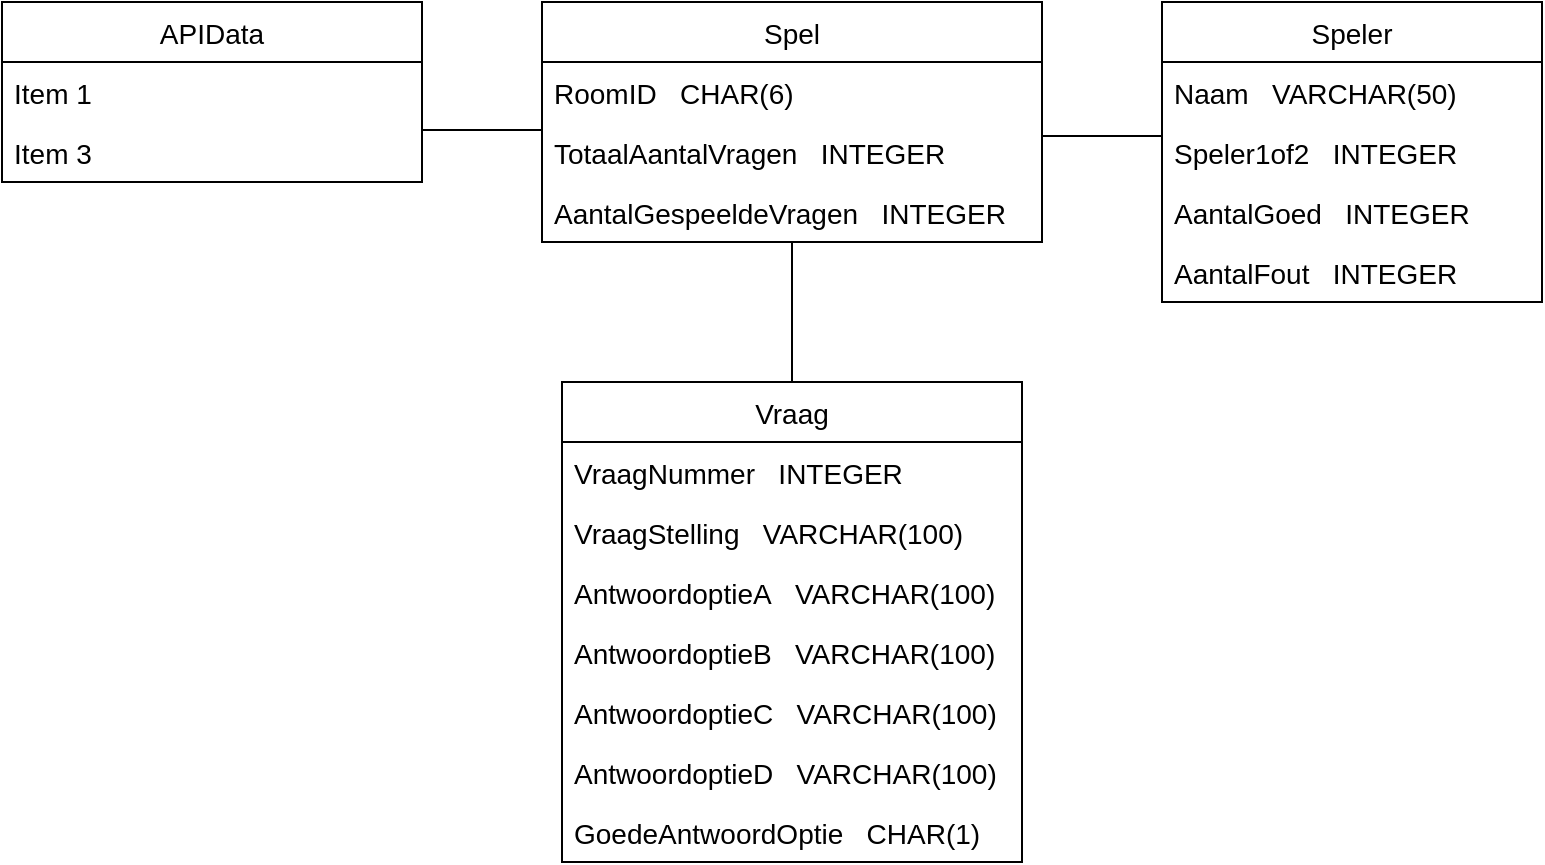 <mxfile version="17.4.6" type="device"><diagram id="QeYj5l3NH060SMBa5xCd" name="Page-1"><mxGraphModel dx="1865" dy="579" grid="1" gridSize="10" guides="1" tooltips="1" connect="1" arrows="1" fold="1" page="1" pageScale="1" pageWidth="827" pageHeight="1169" math="0" shadow="0"><root><mxCell id="0"/><mxCell id="1" parent="0"/><mxCell id="-872JzXWpfTxcPEyiLG_-4" value="Speler" style="swimlane;fontStyle=0;childLayout=stackLayout;horizontal=1;startSize=30;horizontalStack=0;resizeParent=1;resizeParentMax=0;resizeLast=0;collapsible=1;marginBottom=0;fontSize=14;" vertex="1" parent="1"><mxGeometry x="530" y="160" width="190" height="150" as="geometry"/></mxCell><mxCell id="-872JzXWpfTxcPEyiLG_-5" value="Naam   VARCHAR(50)" style="text;strokeColor=none;fillColor=none;align=left;verticalAlign=middle;spacingLeft=4;spacingRight=4;overflow=hidden;points=[[0,0.5],[1,0.5]];portConstraint=eastwest;rotatable=0;fontSize=14;" vertex="1" parent="-872JzXWpfTxcPEyiLG_-4"><mxGeometry y="30" width="190" height="30" as="geometry"/></mxCell><mxCell id="-872JzXWpfTxcPEyiLG_-13" value="Speler1of2   INTEGER" style="text;strokeColor=none;fillColor=none;align=left;verticalAlign=middle;spacingLeft=4;spacingRight=4;overflow=hidden;points=[[0,0.5],[1,0.5]];portConstraint=eastwest;rotatable=0;fontSize=14;" vertex="1" parent="-872JzXWpfTxcPEyiLG_-4"><mxGeometry y="60" width="190" height="30" as="geometry"/></mxCell><mxCell id="-872JzXWpfTxcPEyiLG_-7" value="AantalGoed   INTEGER" style="text;strokeColor=none;fillColor=none;align=left;verticalAlign=middle;spacingLeft=4;spacingRight=4;overflow=hidden;points=[[0,0.5],[1,0.5]];portConstraint=eastwest;rotatable=0;fontSize=14;" vertex="1" parent="-872JzXWpfTxcPEyiLG_-4"><mxGeometry y="90" width="190" height="30" as="geometry"/></mxCell><mxCell id="-872JzXWpfTxcPEyiLG_-12" value="AantalFout   INTEGER" style="text;strokeColor=none;fillColor=none;align=left;verticalAlign=middle;spacingLeft=4;spacingRight=4;overflow=hidden;points=[[0,0.5],[1,0.5]];portConstraint=eastwest;rotatable=0;fontSize=14;" vertex="1" parent="-872JzXWpfTxcPEyiLG_-4"><mxGeometry y="120" width="190" height="30" as="geometry"/></mxCell><mxCell id="-872JzXWpfTxcPEyiLG_-8" value="Spel" style="swimlane;fontStyle=0;childLayout=stackLayout;horizontal=1;startSize=30;horizontalStack=0;resizeParent=1;resizeParentMax=0;resizeLast=0;collapsible=1;marginBottom=0;fontSize=14;" vertex="1" parent="1"><mxGeometry x="220" y="160" width="250" height="120" as="geometry"/></mxCell><mxCell id="-872JzXWpfTxcPEyiLG_-10" value="RoomID   CHAR(6)" style="text;strokeColor=none;fillColor=none;align=left;verticalAlign=middle;spacingLeft=4;spacingRight=4;overflow=hidden;points=[[0,0.5],[1,0.5]];portConstraint=eastwest;rotatable=0;fontSize=14;" vertex="1" parent="-872JzXWpfTxcPEyiLG_-8"><mxGeometry y="30" width="250" height="30" as="geometry"/></mxCell><mxCell id="-872JzXWpfTxcPEyiLG_-19" value="TotaalAantalVragen   INTEGER" style="text;strokeColor=none;fillColor=none;align=left;verticalAlign=middle;spacingLeft=4;spacingRight=4;overflow=hidden;points=[[0,0.5],[1,0.5]];portConstraint=eastwest;rotatable=0;fontSize=14;" vertex="1" parent="-872JzXWpfTxcPEyiLG_-8"><mxGeometry y="60" width="250" height="30" as="geometry"/></mxCell><mxCell id="-872JzXWpfTxcPEyiLG_-17" value="AantalGespeeldeVragen   INTEGER" style="text;strokeColor=none;fillColor=none;align=left;verticalAlign=middle;spacingLeft=4;spacingRight=4;overflow=hidden;points=[[0,0.5],[1,0.5]];portConstraint=eastwest;rotatable=0;fontSize=14;" vertex="1" parent="-872JzXWpfTxcPEyiLG_-8"><mxGeometry y="90" width="250" height="30" as="geometry"/></mxCell><mxCell id="-872JzXWpfTxcPEyiLG_-14" value="APIData" style="swimlane;fontStyle=0;childLayout=stackLayout;horizontal=1;startSize=30;horizontalStack=0;resizeParent=1;resizeParentMax=0;resizeLast=0;collapsible=1;marginBottom=0;fontSize=14;" vertex="1" parent="1"><mxGeometry x="-50" y="160" width="210" height="90" as="geometry"/></mxCell><mxCell id="-872JzXWpfTxcPEyiLG_-15" value="Item 1" style="text;strokeColor=none;fillColor=none;align=left;verticalAlign=middle;spacingLeft=4;spacingRight=4;overflow=hidden;points=[[0,0.5],[1,0.5]];portConstraint=eastwest;rotatable=0;fontSize=14;" vertex="1" parent="-872JzXWpfTxcPEyiLG_-14"><mxGeometry y="30" width="210" height="30" as="geometry"/></mxCell><mxCell id="-872JzXWpfTxcPEyiLG_-35" value="Item 3" style="text;strokeColor=none;fillColor=none;align=left;verticalAlign=middle;spacingLeft=4;spacingRight=4;overflow=hidden;points=[[0,0.5],[1,0.5]];portConstraint=eastwest;rotatable=0;fontSize=14;" vertex="1" parent="-872JzXWpfTxcPEyiLG_-14"><mxGeometry y="60" width="210" height="30" as="geometry"/></mxCell><mxCell id="-872JzXWpfTxcPEyiLG_-20" value="Vraag" style="swimlane;fontStyle=0;childLayout=stackLayout;horizontal=1;startSize=30;horizontalStack=0;resizeParent=1;resizeParentMax=0;resizeLast=0;collapsible=1;marginBottom=0;fontSize=14;" vertex="1" parent="1"><mxGeometry x="230" y="350" width="230" height="240" as="geometry"/></mxCell><mxCell id="-872JzXWpfTxcPEyiLG_-21" value="VraagNummer   INTEGER" style="text;strokeColor=none;fillColor=none;align=left;verticalAlign=middle;spacingLeft=4;spacingRight=4;overflow=hidden;points=[[0,0.5],[1,0.5]];portConstraint=eastwest;rotatable=0;fontSize=14;" vertex="1" parent="-872JzXWpfTxcPEyiLG_-20"><mxGeometry y="30" width="230" height="30" as="geometry"/></mxCell><mxCell id="-872JzXWpfTxcPEyiLG_-22" value="VraagStelling   VARCHAR(100)" style="text;strokeColor=none;fillColor=none;align=left;verticalAlign=middle;spacingLeft=4;spacingRight=4;overflow=hidden;points=[[0,0.5],[1,0.5]];portConstraint=eastwest;rotatable=0;fontSize=14;" vertex="1" parent="-872JzXWpfTxcPEyiLG_-20"><mxGeometry y="60" width="230" height="30" as="geometry"/></mxCell><mxCell id="-872JzXWpfTxcPEyiLG_-23" value="AntwoordoptieA   VARCHAR(100)" style="text;strokeColor=none;fillColor=none;align=left;verticalAlign=middle;spacingLeft=4;spacingRight=4;overflow=hidden;points=[[0,0.5],[1,0.5]];portConstraint=eastwest;rotatable=0;fontSize=14;" vertex="1" parent="-872JzXWpfTxcPEyiLG_-20"><mxGeometry y="90" width="230" height="30" as="geometry"/></mxCell><mxCell id="-872JzXWpfTxcPEyiLG_-25" value="AntwoordoptieB   VARCHAR(100)" style="text;strokeColor=none;fillColor=none;align=left;verticalAlign=middle;spacingLeft=4;spacingRight=4;overflow=hidden;points=[[0,0.5],[1,0.5]];portConstraint=eastwest;rotatable=0;fontSize=14;" vertex="1" parent="-872JzXWpfTxcPEyiLG_-20"><mxGeometry y="120" width="230" height="30" as="geometry"/></mxCell><mxCell id="-872JzXWpfTxcPEyiLG_-26" value="AntwoordoptieC   VARCHAR(100)" style="text;strokeColor=none;fillColor=none;align=left;verticalAlign=middle;spacingLeft=4;spacingRight=4;overflow=hidden;points=[[0,0.5],[1,0.5]];portConstraint=eastwest;rotatable=0;fontSize=14;" vertex="1" parent="-872JzXWpfTxcPEyiLG_-20"><mxGeometry y="150" width="230" height="30" as="geometry"/></mxCell><mxCell id="-872JzXWpfTxcPEyiLG_-27" value="AntwoordoptieD   VARCHAR(100)" style="text;strokeColor=none;fillColor=none;align=left;verticalAlign=middle;spacingLeft=4;spacingRight=4;overflow=hidden;points=[[0,0.5],[1,0.5]];portConstraint=eastwest;rotatable=0;fontSize=14;" vertex="1" parent="-872JzXWpfTxcPEyiLG_-20"><mxGeometry y="180" width="230" height="30" as="geometry"/></mxCell><mxCell id="-872JzXWpfTxcPEyiLG_-29" value="GoedeAntwoordOptie   CHAR(1)" style="text;strokeColor=none;fillColor=none;align=left;verticalAlign=middle;spacingLeft=4;spacingRight=4;overflow=hidden;points=[[0,0.5],[1,0.5]];portConstraint=eastwest;rotatable=0;fontSize=14;" vertex="1" parent="-872JzXWpfTxcPEyiLG_-20"><mxGeometry y="210" width="230" height="30" as="geometry"/></mxCell><mxCell id="-872JzXWpfTxcPEyiLG_-32" value="" style="endArrow=none;html=1;rounded=0;fontSize=14;exitX=0.5;exitY=0;exitDx=0;exitDy=0;entryX=0.5;entryY=1;entryDx=0;entryDy=0;entryPerimeter=0;" edge="1" parent="1" source="-872JzXWpfTxcPEyiLG_-20" target="-872JzXWpfTxcPEyiLG_-17"><mxGeometry width="50" height="50" relative="1" as="geometry"><mxPoint x="330" y="330" as="sourcePoint"/><mxPoint x="345" y="290" as="targetPoint"/></mxGeometry></mxCell><mxCell id="-872JzXWpfTxcPEyiLG_-33" value="" style="endArrow=none;html=1;rounded=0;fontSize=14;entryX=0.001;entryY=0.233;entryDx=0;entryDy=0;entryPerimeter=0;exitX=1;exitY=0.233;exitDx=0;exitDy=0;exitPerimeter=0;" edge="1" parent="1" source="-872JzXWpfTxcPEyiLG_-19" target="-872JzXWpfTxcPEyiLG_-13"><mxGeometry width="50" height="50" relative="1" as="geometry"><mxPoint x="490" y="210" as="sourcePoint"/><mxPoint x="540" y="260" as="targetPoint"/></mxGeometry></mxCell><mxCell id="-872JzXWpfTxcPEyiLG_-34" value="" style="endArrow=none;html=1;rounded=0;fontSize=14;exitX=1;exitY=0.5;exitDx=0;exitDy=0;entryX=0;entryY=0.5;entryDx=0;entryDy=0;" edge="1" parent="1"><mxGeometry width="50" height="50" relative="1" as="geometry"><mxPoint x="160" y="224" as="sourcePoint"/><mxPoint x="220" y="224" as="targetPoint"/></mxGeometry></mxCell></root></mxGraphModel></diagram></mxfile>